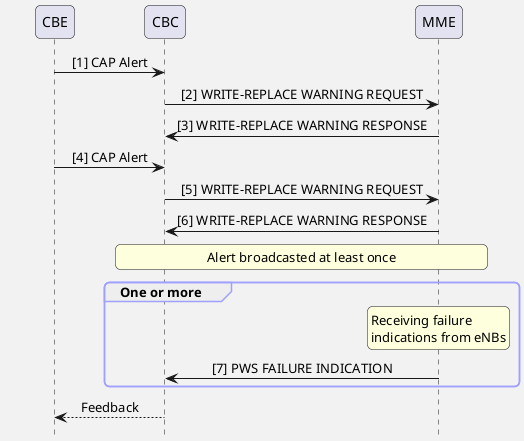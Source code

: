 @startuml
hide footbox
skinparam Shadowing false
skinparam BackgroundColor #f2f2f2
skinparam SequenceGroupBodyBackgroundColor transparent
skinparam roundcorner 10
skinparam ParticipantPadding 30
skinparam BoxPadding 10
skinparam SequenceGroupBorderColor #a0a0ff
skinparam SequenceMessageAlign center

participant CBE as cbe
participant CBC as cbc
participant MME as mme

cbe -> cbc: [1] CAP Alert
cbc -> mme: [2] WRITE-REPLACE WARNING REQUEST
mme -> cbc: [3] WRITE-REPLACE WARNING RESPONSE
cbe -> cbc: [4] CAP Alert
cbc -> mme: [5] WRITE-REPLACE WARNING REQUEST
mme -> cbc: [6] WRITE-REPLACE WARNING RESPONSE
rnote over cbc, mme
    Alert broadcasted at least once
endrnote
group One or more
    rnote over mme
        Receiving failure 
        indications from eNBs
    endrnote
    mme -> cbc: [7] PWS FAILURE INDICATION
end
cbc --> cbe: Feedback
@enduml
